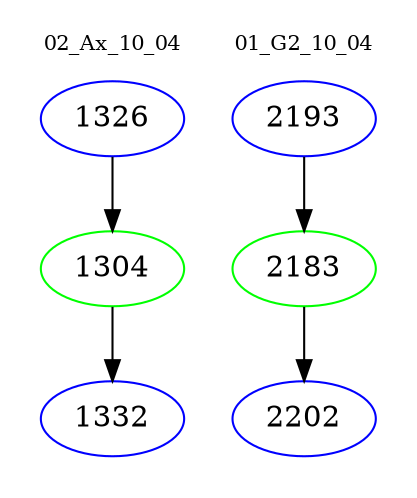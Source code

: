 digraph{
subgraph cluster_0 {
color = white
label = "02_Ax_10_04";
fontsize=10;
T0_1326 [label="1326", color="blue"]
T0_1326 -> T0_1304 [color="black"]
T0_1304 [label="1304", color="green"]
T0_1304 -> T0_1332 [color="black"]
T0_1332 [label="1332", color="blue"]
}
subgraph cluster_1 {
color = white
label = "01_G2_10_04";
fontsize=10;
T1_2193 [label="2193", color="blue"]
T1_2193 -> T1_2183 [color="black"]
T1_2183 [label="2183", color="green"]
T1_2183 -> T1_2202 [color="black"]
T1_2202 [label="2202", color="blue"]
}
}
